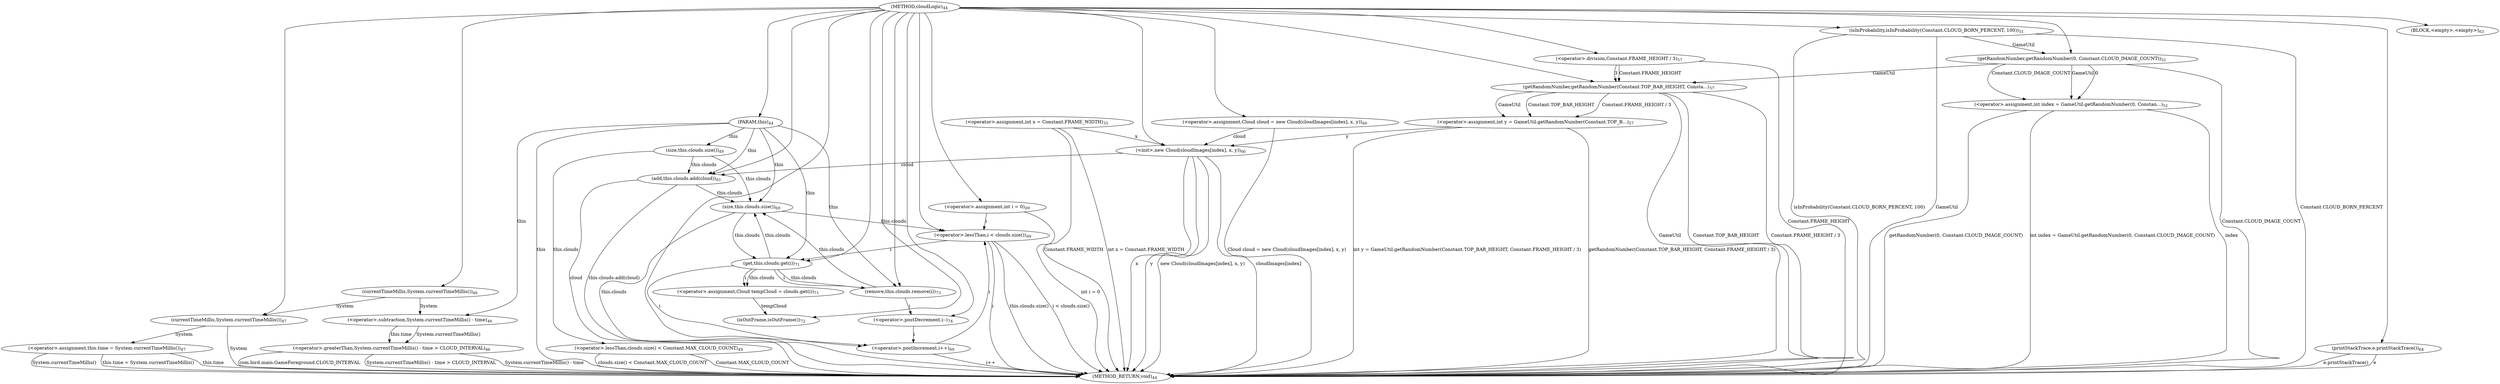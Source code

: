 digraph "cloudLogic" {  
"113" [label = <(METHOD,cloudLogic)<SUB>44</SUB>> ]
"239" [label = <(METHOD_RETURN,void)<SUB>44</SUB>> ]
"114" [label = <(PARAM,this)<SUB>44</SUB>> ]
"117" [label = <(&lt;operator&gt;.greaterThan,System.currentTimeMillis() - time &gt; CLOUD_INTERVAL)<SUB>46</SUB>> ]
"117" [label = <(&lt;operator&gt;.greaterThan,System.currentTimeMillis() - time &gt; CLOUD_INTERVAL)<SUB>46</SUB>> ]
"117" [label = <(&lt;operator&gt;.greaterThan,System.currentTimeMillis() - time &gt; CLOUD_INTERVAL)<SUB>46</SUB>> ]
"128" [label = <(&lt;operator&gt;.assignment,this.time = System.currentTimeMillis())<SUB>47</SUB>> ]
"118" [label = <(&lt;operator&gt;.subtraction,System.currentTimeMillis() - time)<SUB>46</SUB>> ]
"118" [label = <(&lt;operator&gt;.subtraction,System.currentTimeMillis() - time)<SUB>46</SUB>> ]
"128" [label = <(&lt;operator&gt;.assignment,this.time = System.currentTimeMillis())<SUB>47</SUB>> ]
"128" [label = <(&lt;operator&gt;.assignment,this.time = System.currentTimeMillis())<SUB>47</SUB>> ]
"135" [label = <(&lt;operator&gt;.lessThan,clouds.size() &lt; Constant.MAX_CLOUD_COUNT)<SUB>49</SUB>> ]
"206" [label = <(&lt;operator&gt;.assignment,int i = 0)<SUB>69</SUB>> ]
"209" [label = <(&lt;operator&gt;.lessThan,i &lt; clouds.size())<SUB>69</SUB>> ]
"215" [label = <(&lt;operator&gt;.postIncrement,i++)<SUB>69</SUB>> ]
"119" [label = <(currentTimeMillis,System.currentTimeMillis())<SUB>46</SUB>> ]
"132" [label = <(currentTimeMillis,System.currentTimeMillis())<SUB>47</SUB>> ]
"135" [label = <(&lt;operator&gt;.lessThan,clouds.size() &lt; Constant.MAX_CLOUD_COUNT)<SUB>49</SUB>> ]
"135" [label = <(&lt;operator&gt;.lessThan,clouds.size() &lt; Constant.MAX_CLOUD_COUNT)<SUB>49</SUB>> ]
"206" [label = <(&lt;operator&gt;.assignment,int i = 0)<SUB>69</SUB>> ]
"206" [label = <(&lt;operator&gt;.assignment,int i = 0)<SUB>69</SUB>> ]
"209" [label = <(&lt;operator&gt;.lessThan,i &lt; clouds.size())<SUB>69</SUB>> ]
"209" [label = <(&lt;operator&gt;.lessThan,i &lt; clouds.size())<SUB>69</SUB>> ]
"215" [label = <(&lt;operator&gt;.postIncrement,i++)<SUB>69</SUB>> ]
"219" [label = <(&lt;operator&gt;.assignment,Cloud tempCloud = clouds.get(i))<SUB>71</SUB>> ]
"136" [label = <(size,this.clouds.size())<SUB>49</SUB>> ]
"211" [label = <(size,this.clouds.size())<SUB>69</SUB>> ]
"219" [label = <(&lt;operator&gt;.assignment,Cloud tempCloud = clouds.get(i))<SUB>71</SUB>> ]
"219" [label = <(&lt;operator&gt;.assignment,Cloud tempCloud = clouds.get(i))<SUB>71</SUB>> ]
"227" [label = <(isOutFrame,isOutFrame())<SUB>72</SUB>> ]
"201" [label = <(BLOCK,&lt;empty&gt;,&lt;empty&gt;)<SUB>63</SUB>> ]
"221" [label = <(get,this.clouds.get(i))<SUB>71</SUB>> ]
"221" [label = <(get,this.clouds.get(i))<SUB>71</SUB>> ]
"227" [label = <(isOutFrame,isOutFrame())<SUB>72</SUB>> ]
"230" [label = <(remove,this.clouds.remove(i))<SUB>73</SUB>> ]
"235" [label = <(&lt;operator&gt;.postDecrement,i--)<SUB>74</SUB>> ]
"147" [label = <(isInProbability,isInProbability(Constant.CLOUD_BORN_PERCENT, 100))<SUB>51</SUB>> ]
"202" [label = <(printStackTrace,e.printStackTrace())<SUB>64</SUB>> ]
"230" [label = <(remove,this.clouds.remove(i))<SUB>73</SUB>> ]
"230" [label = <(remove,this.clouds.remove(i))<SUB>73</SUB>> ]
"235" [label = <(&lt;operator&gt;.postDecrement,i--)<SUB>74</SUB>> ]
"147" [label = <(isInProbability,isInProbability(Constant.CLOUD_BORN_PERCENT, 100))<SUB>51</SUB>> ]
"147" [label = <(isInProbability,isInProbability(Constant.CLOUD_BORN_PERCENT, 100))<SUB>51</SUB>> ]
"147" [label = <(isInProbability,isInProbability(Constant.CLOUD_BORN_PERCENT, 100))<SUB>51</SUB>> ]
"155" [label = <(&lt;operator&gt;.assignment,int index = GameUtil.getRandomNumber(0, Constan...)<SUB>52</SUB>> ]
"164" [label = <(&lt;operator&gt;.assignment,int x = Constant.FRAME_WIDTH)<SUB>55</SUB>> ]
"170" [label = <(&lt;operator&gt;.assignment,int y = GameUtil.getRandomNumber(Constant.TOP_B...)<SUB>57</SUB>> ]
"183" [label = <(&lt;operator&gt;.assignment,Cloud cloud = new Cloud(cloudImages[index], x, y))<SUB>60</SUB>> ]
"186" [label = <(&lt;init&gt;,new Cloud(cloudImages[index], x, y))<SUB>60</SUB>> ]
"195" [label = <(add,this.clouds.add(cloud))<SUB>61</SUB>> ]
"202" [label = <(printStackTrace,e.printStackTrace())<SUB>64</SUB>> ]
"155" [label = <(&lt;operator&gt;.assignment,int index = GameUtil.getRandomNumber(0, Constan...)<SUB>52</SUB>> ]
"155" [label = <(&lt;operator&gt;.assignment,int index = GameUtil.getRandomNumber(0, Constan...)<SUB>52</SUB>> ]
"164" [label = <(&lt;operator&gt;.assignment,int x = Constant.FRAME_WIDTH)<SUB>55</SUB>> ]
"164" [label = <(&lt;operator&gt;.assignment,int x = Constant.FRAME_WIDTH)<SUB>55</SUB>> ]
"170" [label = <(&lt;operator&gt;.assignment,int y = GameUtil.getRandomNumber(Constant.TOP_B...)<SUB>57</SUB>> ]
"170" [label = <(&lt;operator&gt;.assignment,int y = GameUtil.getRandomNumber(Constant.TOP_B...)<SUB>57</SUB>> ]
"183" [label = <(&lt;operator&gt;.assignment,Cloud cloud = new Cloud(cloudImages[index], x, y))<SUB>60</SUB>> ]
"183" [label = <(&lt;operator&gt;.assignment,Cloud cloud = new Cloud(cloudImages[index], x, y))<SUB>60</SUB>> ]
"186" [label = <(&lt;init&gt;,new Cloud(cloudImages[index], x, y))<SUB>60</SUB>> ]
"186" [label = <(&lt;init&gt;,new Cloud(cloudImages[index], x, y))<SUB>60</SUB>> ]
"186" [label = <(&lt;init&gt;,new Cloud(cloudImages[index], x, y))<SUB>60</SUB>> ]
"186" [label = <(&lt;init&gt;,new Cloud(cloudImages[index], x, y))<SUB>60</SUB>> ]
"195" [label = <(add,this.clouds.add(cloud))<SUB>61</SUB>> ]
"195" [label = <(add,this.clouds.add(cloud))<SUB>61</SUB>> ]
"157" [label = <(getRandomNumber,getRandomNumber(0, Constant.CLOUD_IMAGE_COUNT))<SUB>52</SUB>> ]
"157" [label = <(getRandomNumber,getRandomNumber(0, Constant.CLOUD_IMAGE_COUNT))<SUB>52</SUB>> ]
"157" [label = <(getRandomNumber,getRandomNumber(0, Constant.CLOUD_IMAGE_COUNT))<SUB>52</SUB>> ]
"172" [label = <(getRandomNumber,getRandomNumber(Constant.TOP_BAR_HEIGHT, Consta...)<SUB>57</SUB>> ]
"172" [label = <(getRandomNumber,getRandomNumber(Constant.TOP_BAR_HEIGHT, Consta...)<SUB>57</SUB>> ]
"172" [label = <(getRandomNumber,getRandomNumber(Constant.TOP_BAR_HEIGHT, Consta...)<SUB>57</SUB>> ]
"177" [label = <(&lt;operator&gt;.division,Constant.FRAME_HEIGHT / 3)<SUB>57</SUB>> ]
"177" [label = <(&lt;operator&gt;.division,Constant.FRAME_HEIGHT / 3)<SUB>57</SUB>> ]
  "114" -> "239"  [ label = "this"] 
  "117" -> "239"  [ label = "System.currentTimeMillis() - time"] 
  "117" -> "239"  [ label = "com.bird.main.GameForeground.CLOUD_INTERVAL"] 
  "117" -> "239"  [ label = "System.currentTimeMillis() - time &gt; CLOUD_INTERVAL"] 
  "128" -> "239"  [ label = "this.time"] 
  "132" -> "239"  [ label = "System"] 
  "128" -> "239"  [ label = "System.currentTimeMillis()"] 
  "128" -> "239"  [ label = "this.time = System.currentTimeMillis()"] 
  "135" -> "239"  [ label = "Constant.MAX_CLOUD_COUNT"] 
  "135" -> "239"  [ label = "clouds.size() &lt; Constant.MAX_CLOUD_COUNT"] 
  "147" -> "239"  [ label = "GameUtil"] 
  "147" -> "239"  [ label = "Constant.CLOUD_BORN_PERCENT"] 
  "147" -> "239"  [ label = "isInProbability(Constant.CLOUD_BORN_PERCENT, 100)"] 
  "155" -> "239"  [ label = "index"] 
  "157" -> "239"  [ label = "Constant.CLOUD_IMAGE_COUNT"] 
  "155" -> "239"  [ label = "getRandomNumber(0, Constant.CLOUD_IMAGE_COUNT)"] 
  "155" -> "239"  [ label = "int index = GameUtil.getRandomNumber(0, Constant.CLOUD_IMAGE_COUNT)"] 
  "164" -> "239"  [ label = "Constant.FRAME_WIDTH"] 
  "164" -> "239"  [ label = "int x = Constant.FRAME_WIDTH"] 
  "172" -> "239"  [ label = "GameUtil"] 
  "172" -> "239"  [ label = "Constant.TOP_BAR_HEIGHT"] 
  "177" -> "239"  [ label = "Constant.FRAME_HEIGHT"] 
  "172" -> "239"  [ label = "Constant.FRAME_HEIGHT / 3"] 
  "170" -> "239"  [ label = "getRandomNumber(Constant.TOP_BAR_HEIGHT, Constant.FRAME_HEIGHT / 3)"] 
  "170" -> "239"  [ label = "int y = GameUtil.getRandomNumber(Constant.TOP_BAR_HEIGHT, Constant.FRAME_HEIGHT / 3)"] 
  "183" -> "239"  [ label = "Cloud cloud = new Cloud(cloudImages[index], x, y)"] 
  "186" -> "239"  [ label = "cloudImages[index]"] 
  "186" -> "239"  [ label = "x"] 
  "186" -> "239"  [ label = "y"] 
  "186" -> "239"  [ label = "new Cloud(cloudImages[index], x, y)"] 
  "195" -> "239"  [ label = "cloud"] 
  "195" -> "239"  [ label = "this.clouds.add(cloud)"] 
  "202" -> "239"  [ label = "e.printStackTrace()"] 
  "206" -> "239"  [ label = "int i = 0"] 
  "209" -> "239"  [ label = "i"] 
  "211" -> "239"  [ label = "this.clouds"] 
  "209" -> "239"  [ label = "this.clouds.size()"] 
  "209" -> "239"  [ label = "i &lt; clouds.size()"] 
  "215" -> "239"  [ label = "i++"] 
  "202" -> "239"  [ label = "e"] 
  "113" -> "114" 
  "118" -> "117"  [ label = "System.currentTimeMillis()"] 
  "118" -> "117"  [ label = "this.time"] 
  "132" -> "128"  [ label = "System"] 
  "119" -> "118"  [ label = "System"] 
  "114" -> "118"  [ label = "this"] 
  "113" -> "206" 
  "113" -> "119" 
  "119" -> "132"  [ label = "System"] 
  "113" -> "132" 
  "136" -> "135"  [ label = "this.clouds"] 
  "206" -> "209"  [ label = "i"] 
  "215" -> "209"  [ label = "i"] 
  "113" -> "209" 
  "211" -> "209"  [ label = "this.clouds"] 
  "221" -> "215"  [ label = "i"] 
  "235" -> "215"  [ label = "i"] 
  "113" -> "215" 
  "221" -> "219"  [ label = "this.clouds"] 
  "221" -> "219"  [ label = "i"] 
  "114" -> "136"  [ label = "this"] 
  "114" -> "211"  [ label = "this"] 
  "136" -> "211"  [ label = "this.clouds"] 
  "195" -> "211"  [ label = "this.clouds"] 
  "221" -> "211"  [ label = "this.clouds"] 
  "230" -> "211"  [ label = "this.clouds"] 
  "113" -> "201" 
  "114" -> "221"  [ label = "this"] 
  "211" -> "221"  [ label = "this.clouds"] 
  "209" -> "221"  [ label = "i"] 
  "113" -> "221" 
  "219" -> "227"  [ label = "tempCloud"] 
  "113" -> "227" 
  "114" -> "230"  [ label = "this"] 
  "221" -> "230"  [ label = "this.clouds"] 
  "221" -> "230"  [ label = "i"] 
  "113" -> "230" 
  "230" -> "235"  [ label = "i"] 
  "113" -> "235" 
  "113" -> "147" 
  "157" -> "155"  [ label = "GameUtil"] 
  "157" -> "155"  [ label = "0"] 
  "157" -> "155"  [ label = "Constant.CLOUD_IMAGE_COUNT"] 
  "172" -> "170"  [ label = "GameUtil"] 
  "172" -> "170"  [ label = "Constant.TOP_BAR_HEIGHT"] 
  "172" -> "170"  [ label = "Constant.FRAME_HEIGHT / 3"] 
  "113" -> "183" 
  "113" -> "202" 
  "183" -> "186"  [ label = "cloud"] 
  "113" -> "186" 
  "164" -> "186"  [ label = "x"] 
  "170" -> "186"  [ label = "y"] 
  "114" -> "195"  [ label = "this"] 
  "136" -> "195"  [ label = "this.clouds"] 
  "186" -> "195"  [ label = "cloud"] 
  "113" -> "195" 
  "147" -> "157"  [ label = "GameUtil"] 
  "113" -> "157" 
  "157" -> "172"  [ label = "GameUtil"] 
  "113" -> "172" 
  "177" -> "172"  [ label = "Constant.FRAME_HEIGHT"] 
  "177" -> "172"  [ label = "3"] 
  "113" -> "177" 
}
